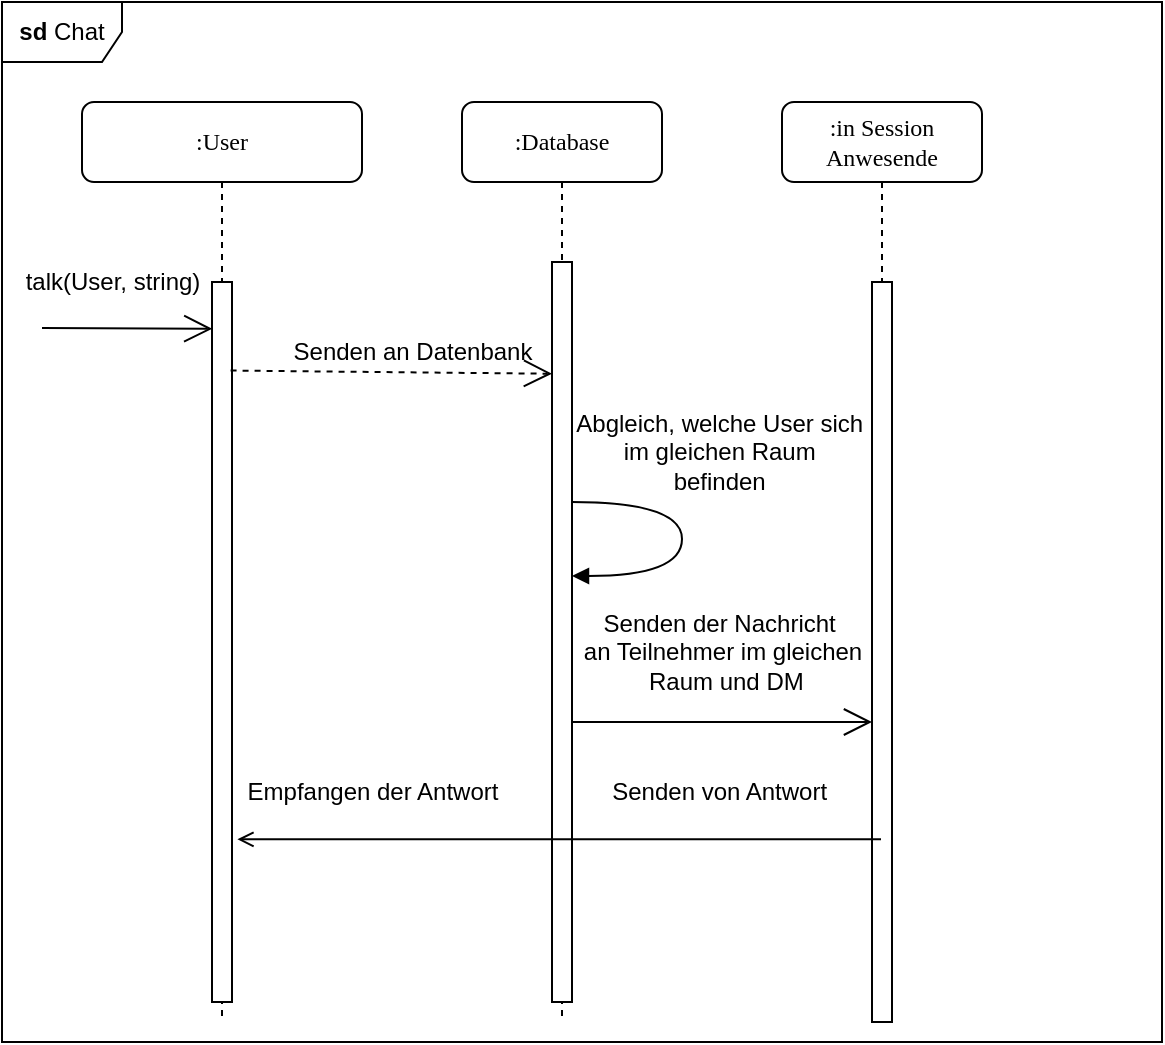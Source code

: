 <mxfile version="12.9.14" type="github" pages="2"><diagram name="Chat" id="13e1069c-82ec-6db2-03f1-153e76fe0fe0"><mxGraphModel dx="878" dy="554" grid="1" gridSize="10" guides="1" tooltips="1" connect="1" arrows="1" fold="1" page="1" pageScale="1" pageWidth="1100" pageHeight="850" background="#ffffff" math="0" shadow="0"><root><mxCell id="0"/><mxCell id="1" parent="0"/><mxCell id="7baba1c4bc27f4b0-2" value=":Database" style="shape=umlLifeline;perimeter=lifelinePerimeter;whiteSpace=wrap;html=1;container=1;collapsible=0;recursiveResize=0;outlineConnect=0;rounded=1;shadow=0;comic=0;labelBackgroundColor=none;strokeWidth=1;fontFamily=Verdana;fontSize=12;align=center;" parent="1" vertex="1"><mxGeometry x="240" y="80" width="100" height="460" as="geometry"/></mxCell><mxCell id="7baba1c4bc27f4b0-10" value="" style="html=1;points=[];perimeter=orthogonalPerimeter;rounded=0;shadow=0;comic=0;labelBackgroundColor=none;strokeWidth=1;fontFamily=Verdana;fontSize=12;align=center;" parent="7baba1c4bc27f4b0-2" vertex="1"><mxGeometry x="45" y="80" width="10" height="370" as="geometry"/></mxCell><mxCell id="7baba1c4bc27f4b0-8" value=":User" style="shape=umlLifeline;perimeter=lifelinePerimeter;whiteSpace=wrap;html=1;container=1;collapsible=0;recursiveResize=0;outlineConnect=0;rounded=1;shadow=0;comic=0;labelBackgroundColor=none;strokeWidth=1;fontFamily=Verdana;fontSize=12;align=center;" parent="7baba1c4bc27f4b0-2" vertex="1"><mxGeometry x="-190" width="140" height="460" as="geometry"/></mxCell><mxCell id="7baba1c4bc27f4b0-9" value="" style="html=1;points=[];perimeter=orthogonalPerimeter;rounded=0;shadow=0;comic=0;labelBackgroundColor=none;strokeWidth=1;fontFamily=Verdana;fontSize=12;align=center;" parent="7baba1c4bc27f4b0-8" vertex="1"><mxGeometry x="65" y="90" width="10" height="360" as="geometry"/></mxCell><mxCell id="PEMaoknRp1AUyhNhV4o7-16" value="talk(User, string)" style="text;html=1;align=center;verticalAlign=middle;resizable=0;points=[];autosize=1;" vertex="1" parent="7baba1c4bc27f4b0-8"><mxGeometry x="-35" y="80" width="100" height="20" as="geometry"/></mxCell><mxCell id="DB1RiOV4xSzmY_k622PU-1" value="" style="endArrow=open;endSize=12;dashed=1;html=1;entryX=0;entryY=0.151;entryDx=0;entryDy=0;entryPerimeter=0;exitX=0.929;exitY=0.123;exitDx=0;exitDy=0;exitPerimeter=0;" parent="7baba1c4bc27f4b0-2" edge="1" target="7baba1c4bc27f4b0-10" source="7baba1c4bc27f4b0-9"><mxGeometry width="160" relative="1" as="geometry"><mxPoint x="-110" y="136" as="sourcePoint"/><mxPoint x="40" y="150" as="targetPoint"/></mxGeometry></mxCell><mxCell id="7baba1c4bc27f4b0-3" value=":in Session Anwesende" style="shape=umlLifeline;perimeter=lifelinePerimeter;whiteSpace=wrap;html=1;container=1;collapsible=0;recursiveResize=0;outlineConnect=0;rounded=1;shadow=0;comic=0;labelBackgroundColor=none;strokeWidth=1;fontFamily=Verdana;fontSize=12;align=center;" parent="1" vertex="1"><mxGeometry x="400" y="80" width="100" height="460" as="geometry"/></mxCell><mxCell id="7baba1c4bc27f4b0-13" value="" style="html=1;points=[];perimeter=orthogonalPerimeter;rounded=0;shadow=0;comic=0;labelBackgroundColor=none;strokeWidth=1;fontFamily=Verdana;fontSize=12;align=center;" parent="7baba1c4bc27f4b0-3" vertex="1"><mxGeometry x="45" y="90" width="10" height="370" as="geometry"/></mxCell><mxCell id="bp0JldhYccg7jiHnCO02-3" value="Senden an Datenbank" style="text;html=1;align=center;verticalAlign=middle;resizable=0;points=[];autosize=1;" parent="1" vertex="1"><mxGeometry x="150" y="195" width="130" height="20" as="geometry"/></mxCell><mxCell id="DB1RiOV4xSzmY_k622PU-4" value="Abgleich, welche User sich&amp;nbsp;&lt;br&gt;im gleichen Raum&amp;nbsp;&lt;br&gt;befinden&amp;nbsp;&lt;br&gt;" style="text;html=1;align=center;verticalAlign=middle;resizable=0;points=[];autosize=1;" parent="1" vertex="1"><mxGeometry x="290" y="230" width="160" height="50" as="geometry"/></mxCell><mxCell id="PEMaoknRp1AUyhNhV4o7-1" value="" style="html=1;verticalAlign=bottom;endArrow=block;labelBackgroundColor=none;fontFamily=Verdana;fontSize=12;elbow=vertical;edgeStyle=orthogonalEdgeStyle;curved=1;exitX=1.038;exitY=0.345;exitPerimeter=0;" edge="1" parent="1"><mxGeometry relative="1" as="geometry"><mxPoint x="295.0" y="280" as="sourcePoint"/><mxPoint x="295" y="317" as="targetPoint"/><Array as="points"><mxPoint x="350" y="280"/><mxPoint x="350" y="317"/></Array></mxGeometry></mxCell><mxCell id="PEMaoknRp1AUyhNhV4o7-2" value="Senden der Nachricht&amp;nbsp;&lt;br&gt;an Teilnehmer im gleichen&lt;br&gt;&amp;nbsp;Raum&amp;nbsp;und DM" style="text;html=1;align=center;verticalAlign=middle;resizable=0;points=[];autosize=1;" vertex="1" parent="1"><mxGeometry x="295" y="330" width="150" height="50" as="geometry"/></mxCell><mxCell id="PEMaoknRp1AUyhNhV4o7-3" value="" style="endArrow=open;endFill=1;endSize=12;html=1;" edge="1" parent="1"><mxGeometry width="160" relative="1" as="geometry"><mxPoint x="295" y="390" as="sourcePoint"/><mxPoint x="445" y="390" as="targetPoint"/></mxGeometry></mxCell><mxCell id="PEMaoknRp1AUyhNhV4o7-4" value="Senden von Antwort&amp;nbsp;" style="text;html=1;align=center;verticalAlign=middle;resizable=0;points=[];autosize=1;" vertex="1" parent="1"><mxGeometry x="305" y="415" width="130" height="20" as="geometry"/></mxCell><mxCell id="PEMaoknRp1AUyhNhV4o7-10" value="" style="endArrow=none;endFill=0;endSize=12;html=1;startArrow=open;startFill=0;exitX=1.271;exitY=0.774;exitDx=0;exitDy=0;exitPerimeter=0;" edge="1" parent="1" source="7baba1c4bc27f4b0-9" target="7baba1c4bc27f4b0-3"><mxGeometry width="160" relative="1" as="geometry"><mxPoint x="130" y="509" as="sourcePoint"/><mxPoint x="440" y="510" as="targetPoint"/></mxGeometry></mxCell><mxCell id="PEMaoknRp1AUyhNhV4o7-15" value="&lt;b&gt;sd&lt;/b&gt; Chat" style="shape=umlFrame;whiteSpace=wrap;html=1;" vertex="1" parent="1"><mxGeometry x="10" y="30" width="580" height="520" as="geometry"/></mxCell><mxCell id="PEMaoknRp1AUyhNhV4o7-8" value="Empfangen der Antwort" style="text;html=1;align=center;verticalAlign=middle;resizable=0;points=[];autosize=1;" vertex="1" parent="1"><mxGeometry x="125" y="415" width="140" height="20" as="geometry"/></mxCell><mxCell id="PEMaoknRp1AUyhNhV4o7-17" value="" style="endArrow=open;endFill=1;endSize=12;html=1;entryX=0.014;entryY=0.065;entryDx=0;entryDy=0;entryPerimeter=0;" edge="1" parent="1" target="7baba1c4bc27f4b0-9"><mxGeometry width="160" relative="1" as="geometry"><mxPoint x="30" y="193" as="sourcePoint"/><mxPoint x="110" y="195" as="targetPoint"/></mxGeometry></mxCell></root></mxGraphModel></diagram><diagram id="QYvyoF0WIb2jROOfDwZI" name="Spiel"><mxGraphModel dx="746" dy="471" grid="1" gridSize="10" guides="1" tooltips="1" connect="1" arrows="1" fold="1" page="1" pageScale="1" pageWidth="827" pageHeight="1169" math="0" shadow="0"><root><mxCell id="59vlZJudPUnmkUjhVP1Q-0"/><mxCell id="59vlZJudPUnmkUjhVP1Q-1" parent="59vlZJudPUnmkUjhVP1Q-0"/></root></mxGraphModel></diagram></mxfile>